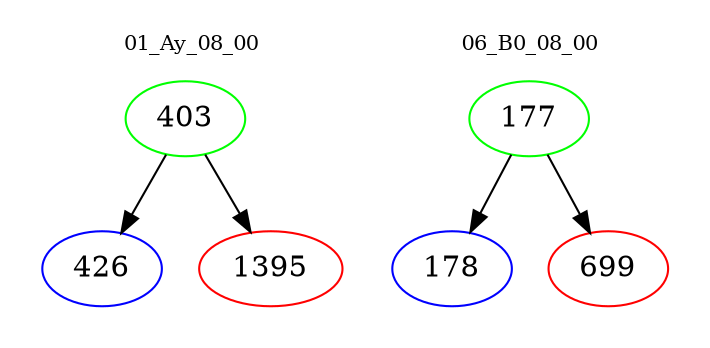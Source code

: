 digraph{
subgraph cluster_0 {
color = white
label = "01_Ay_08_00";
fontsize=10;
T0_403 [label="403", color="green"]
T0_403 -> T0_426 [color="black"]
T0_426 [label="426", color="blue"]
T0_403 -> T0_1395 [color="black"]
T0_1395 [label="1395", color="red"]
}
subgraph cluster_1 {
color = white
label = "06_B0_08_00";
fontsize=10;
T1_177 [label="177", color="green"]
T1_177 -> T1_178 [color="black"]
T1_178 [label="178", color="blue"]
T1_177 -> T1_699 [color="black"]
T1_699 [label="699", color="red"]
}
}
